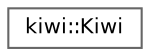 digraph "Graphical Class Hierarchy"
{
 // LATEX_PDF_SIZE
  bgcolor="transparent";
  edge [fontname=Helvetica,fontsize=10,labelfontname=Helvetica,labelfontsize=10];
  node [fontname=Helvetica,fontsize=10,shape=box,height=0.2,width=0.4];
  rankdir="LR";
  Node0 [id="Node000000",label="kiwi::Kiwi",height=0.2,width=0.4,color="grey40", fillcolor="white", style="filled",URL="$classkiwi_1_1Kiwi.html",tooltip="실제 형태소 분석을 수행하는 클래스."];
}
